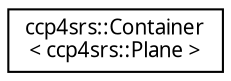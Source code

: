 digraph "Graphical Class Hierarchy"
{
  edge [fontname="FreeSans.ttf",fontsize="10",labelfontname="FreeSans.ttf",labelfontsize="10"];
  node [fontname="FreeSans.ttf",fontsize="10",shape=record];
  rankdir="LR";
  Node1 [label="ccp4srs::Container\l\< ccp4srs::Plane \>",height=0.2,width=0.4,color="black", fillcolor="white", style="filled",URL="$classccp4srs_1_1_container.html"];
}
